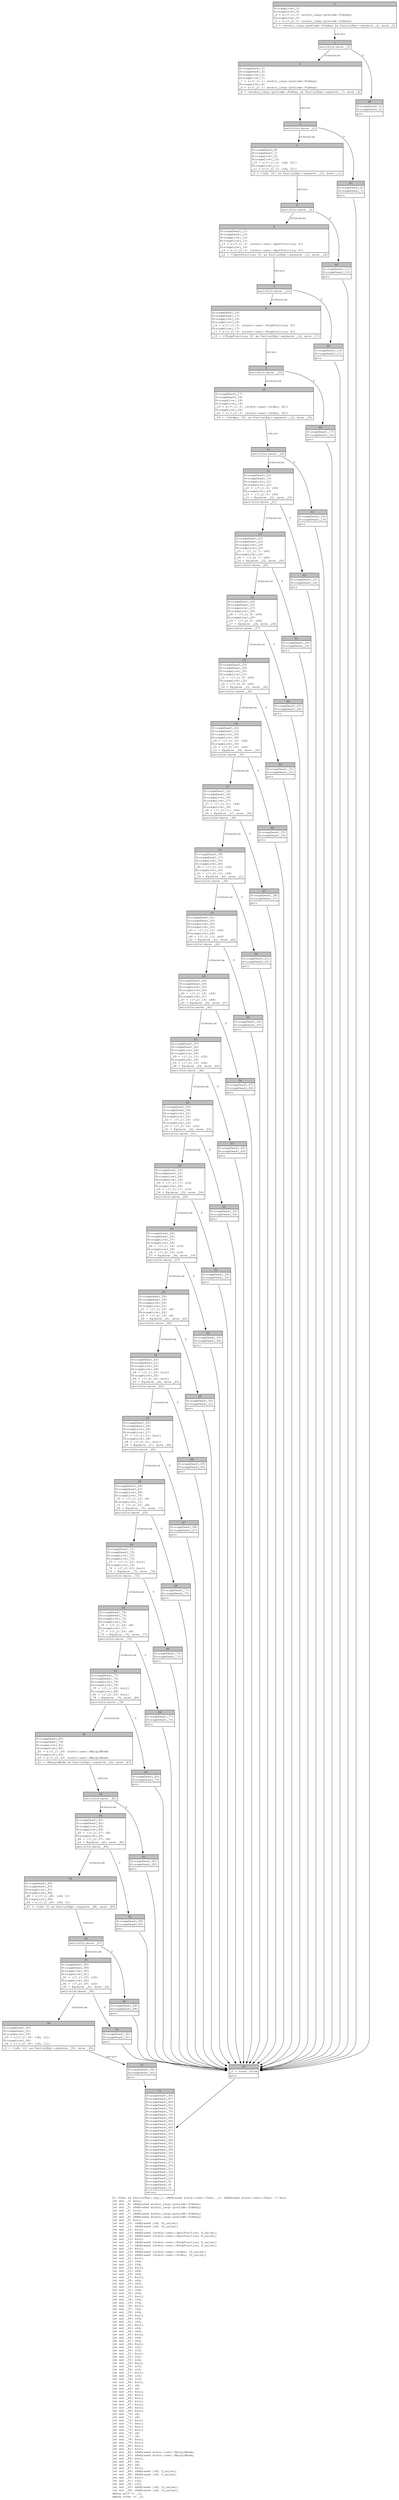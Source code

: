 digraph Mir_0_18392 {
    graph [fontname="Courier, monospace"];
    node [fontname="Courier, monospace"];
    edge [fontname="Courier, monospace"];
    label=<fn &lt;User as PartialEq&gt;::eq(_1: &amp;ReErased state::user::User, _2: &amp;ReErased state::user::User) -&gt; bool<br align="left"/>let mut _3: bool;<br align="left"/>let mut _4: &amp;ReErased anchor_lang::prelude::Pubkey;<br align="left"/>let mut _5: &amp;ReErased anchor_lang::prelude::Pubkey;<br align="left"/>let mut _6: bool;<br align="left"/>let mut _7: &amp;ReErased anchor_lang::prelude::Pubkey;<br align="left"/>let mut _8: &amp;ReErased anchor_lang::prelude::Pubkey;<br align="left"/>let mut _9: bool;<br align="left"/>let mut _10: &amp;ReErased [u8; 32_usize];<br align="left"/>let mut _11: &amp;ReErased [u8; 32_usize];<br align="left"/>let mut _12: bool;<br align="left"/>let mut _13: &amp;ReErased [state::user::SpotPosition; 8_usize];<br align="left"/>let mut _14: &amp;ReErased [state::user::SpotPosition; 8_usize];<br align="left"/>let mut _15: bool;<br align="left"/>let mut _16: &amp;ReErased [state::user::PerpPosition; 8_usize];<br align="left"/>let mut _17: &amp;ReErased [state::user::PerpPosition; 8_usize];<br align="left"/>let mut _18: bool;<br align="left"/>let mut _19: &amp;ReErased [state::user::Order; 32_usize];<br align="left"/>let mut _20: &amp;ReErased [state::user::Order; 32_usize];<br align="left"/>let mut _21: bool;<br align="left"/>let mut _22: i64;<br align="left"/>let mut _23: i64;<br align="left"/>let mut _24: bool;<br align="left"/>let mut _25: u64;<br align="left"/>let mut _26: u64;<br align="left"/>let mut _27: bool;<br align="left"/>let mut _28: u64;<br align="left"/>let mut _29: u64;<br align="left"/>let mut _30: bool;<br align="left"/>let mut _31: u64;<br align="left"/>let mut _32: u64;<br align="left"/>let mut _33: bool;<br align="left"/>let mut _34: i64;<br align="left"/>let mut _35: i64;<br align="left"/>let mut _36: bool;<br align="left"/>let mut _37: i64;<br align="left"/>let mut _38: i64;<br align="left"/>let mut _39: bool;<br align="left"/>let mut _40: i64;<br align="left"/>let mut _41: i64;<br align="left"/>let mut _42: bool;<br align="left"/>let mut _43: u64;<br align="left"/>let mut _44: u64;<br align="left"/>let mut _45: bool;<br align="left"/>let mut _46: u64;<br align="left"/>let mut _47: u64;<br align="left"/>let mut _48: bool;<br align="left"/>let mut _49: u32;<br align="left"/>let mut _50: u32;<br align="left"/>let mut _51: bool;<br align="left"/>let mut _52: u32;<br align="left"/>let mut _53: u32;<br align="left"/>let mut _54: bool;<br align="left"/>let mut _55: u16;<br align="left"/>let mut _56: u16;<br align="left"/>let mut _57: bool;<br align="left"/>let mut _58: u16;<br align="left"/>let mut _59: u16;<br align="left"/>let mut _60: bool;<br align="left"/>let mut _61: u8;<br align="left"/>let mut _62: u8;<br align="left"/>let mut _63: bool;<br align="left"/>let mut _64: bool;<br align="left"/>let mut _65: bool;<br align="left"/>let mut _66: bool;<br align="left"/>let mut _67: bool;<br align="left"/>let mut _68: bool;<br align="left"/>let mut _69: bool;<br align="left"/>let mut _70: u8;<br align="left"/>let mut _71: u8;<br align="left"/>let mut _72: bool;<br align="left"/>let mut _73: bool;<br align="left"/>let mut _74: bool;<br align="left"/>let mut _75: bool;<br align="left"/>let mut _76: u8;<br align="left"/>let mut _77: u8;<br align="left"/>let mut _78: bool;<br align="left"/>let mut _79: bool;<br align="left"/>let mut _80: bool;<br align="left"/>let mut _81: bool;<br align="left"/>let mut _82: &amp;ReErased state::user::MarginMode;<br align="left"/>let mut _83: &amp;ReErased state::user::MarginMode;<br align="left"/>let mut _84: bool;<br align="left"/>let mut _85: u8;<br align="left"/>let mut _86: u8;<br align="left"/>let mut _87: bool;<br align="left"/>let mut _88: &amp;ReErased [u8; 3_usize];<br align="left"/>let mut _89: &amp;ReErased [u8; 3_usize];<br align="left"/>let mut _90: bool;<br align="left"/>let mut _91: u32;<br align="left"/>let mut _92: u32;<br align="left"/>let mut _93: &amp;ReErased [u8; 12_usize];<br align="left"/>let mut _94: &amp;ReErased [u8; 12_usize];<br align="left"/>debug self =&gt; _1;<br align="left"/>debug other =&gt; _2;<br align="left"/>>;
    bb0__0_18392 [shape="none", label=<<table border="0" cellborder="1" cellspacing="0"><tr><td bgcolor="gray" align="center" colspan="1">0</td></tr><tr><td align="left" balign="left">StorageLive(_3)<br/>StorageLive(_4)<br/>_4 = &amp;((*_1).0: anchor_lang::prelude::Pubkey)<br/>StorageLive(_5)<br/>_5 = &amp;((*_2).0: anchor_lang::prelude::Pubkey)<br/></td></tr><tr><td align="left">_3 = &lt;anchor_lang::prelude::Pubkey as PartialEq&gt;::eq(move _4, move _5)</td></tr></table>>];
    bb1__0_18392 [shape="none", label=<<table border="0" cellborder="1" cellspacing="0"><tr><td bgcolor="gray" align="center" colspan="1">1</td></tr><tr><td align="left">switchInt(move _3)</td></tr></table>>];
    bb2__0_18392 [shape="none", label=<<table border="0" cellborder="1" cellspacing="0"><tr><td bgcolor="gray" align="center" colspan="1">2</td></tr><tr><td align="left" balign="left">StorageDead(_5)<br/>StorageDead(_4)<br/>StorageLive(_6)<br/>StorageLive(_7)<br/>_7 = &amp;((*_1).1: anchor_lang::prelude::Pubkey)<br/>StorageLive(_8)<br/>_8 = &amp;((*_2).1: anchor_lang::prelude::Pubkey)<br/></td></tr><tr><td align="left">_6 = &lt;anchor_lang::prelude::Pubkey as PartialEq&gt;::eq(move _7, move _8)</td></tr></table>>];
    bb3__0_18392 [shape="none", label=<<table border="0" cellborder="1" cellspacing="0"><tr><td bgcolor="gray" align="center" colspan="1">3</td></tr><tr><td align="left">switchInt(move _6)</td></tr></table>>];
    bb4__0_18392 [shape="none", label=<<table border="0" cellborder="1" cellspacing="0"><tr><td bgcolor="gray" align="center" colspan="1">4</td></tr><tr><td align="left" balign="left">StorageDead(_8)<br/>StorageDead(_7)<br/>StorageLive(_9)<br/>StorageLive(_10)<br/>_10 = &amp;((*_1).2: [u8; 32])<br/>StorageLive(_11)<br/>_11 = &amp;((*_2).2: [u8; 32])<br/></td></tr><tr><td align="left">_9 = &lt;[u8; 32] as PartialEq&gt;::eq(move _10, move _11)</td></tr></table>>];
    bb5__0_18392 [shape="none", label=<<table border="0" cellborder="1" cellspacing="0"><tr><td bgcolor="gray" align="center" colspan="1">5</td></tr><tr><td align="left">switchInt(move _9)</td></tr></table>>];
    bb6__0_18392 [shape="none", label=<<table border="0" cellborder="1" cellspacing="0"><tr><td bgcolor="gray" align="center" colspan="1">6</td></tr><tr><td align="left" balign="left">StorageDead(_11)<br/>StorageDead(_10)<br/>StorageLive(_12)<br/>StorageLive(_13)<br/>_13 = &amp;((*_1).3: [state::user::SpotPosition; 8])<br/>StorageLive(_14)<br/>_14 = &amp;((*_2).3: [state::user::SpotPosition; 8])<br/></td></tr><tr><td align="left">_12 = &lt;[SpotPosition; 8] as PartialEq&gt;::eq(move _13, move _14)</td></tr></table>>];
    bb7__0_18392 [shape="none", label=<<table border="0" cellborder="1" cellspacing="0"><tr><td bgcolor="gray" align="center" colspan="1">7</td></tr><tr><td align="left">switchInt(move _12)</td></tr></table>>];
    bb8__0_18392 [shape="none", label=<<table border="0" cellborder="1" cellspacing="0"><tr><td bgcolor="gray" align="center" colspan="1">8</td></tr><tr><td align="left" balign="left">StorageDead(_14)<br/>StorageDead(_13)<br/>StorageLive(_15)<br/>StorageLive(_16)<br/>_16 = &amp;((*_1).4: [state::user::PerpPosition; 8])<br/>StorageLive(_17)<br/>_17 = &amp;((*_2).4: [state::user::PerpPosition; 8])<br/></td></tr><tr><td align="left">_15 = &lt;[PerpPosition; 8] as PartialEq&gt;::eq(move _16, move _17)</td></tr></table>>];
    bb9__0_18392 [shape="none", label=<<table border="0" cellborder="1" cellspacing="0"><tr><td bgcolor="gray" align="center" colspan="1">9</td></tr><tr><td align="left">switchInt(move _15)</td></tr></table>>];
    bb10__0_18392 [shape="none", label=<<table border="0" cellborder="1" cellspacing="0"><tr><td bgcolor="gray" align="center" colspan="1">10</td></tr><tr><td align="left" balign="left">StorageDead(_17)<br/>StorageDead(_16)<br/>StorageLive(_18)<br/>StorageLive(_19)<br/>_19 = &amp;((*_1).5: [state::user::Order; 32])<br/>StorageLive(_20)<br/>_20 = &amp;((*_2).5: [state::user::Order; 32])<br/></td></tr><tr><td align="left">_18 = &lt;[Order; 32] as PartialEq&gt;::eq(move _19, move _20)</td></tr></table>>];
    bb11__0_18392 [shape="none", label=<<table border="0" cellborder="1" cellspacing="0"><tr><td bgcolor="gray" align="center" colspan="1">11</td></tr><tr><td align="left">switchInt(move _18)</td></tr></table>>];
    bb12__0_18392 [shape="none", label=<<table border="0" cellborder="1" cellspacing="0"><tr><td bgcolor="gray" align="center" colspan="1">12</td></tr><tr><td align="left" balign="left">StorageDead(_20)<br/>StorageDead(_19)<br/>StorageLive(_21)<br/>StorageLive(_22)<br/>_22 = ((*_1).6: i64)<br/>StorageLive(_23)<br/>_23 = ((*_2).6: i64)<br/>_21 = Eq(move _22, move _23)<br/></td></tr><tr><td align="left">switchInt(move _21)</td></tr></table>>];
    bb13__0_18392 [shape="none", label=<<table border="0" cellborder="1" cellspacing="0"><tr><td bgcolor="gray" align="center" colspan="1">13</td></tr><tr><td align="left" balign="left">StorageDead(_23)<br/>StorageDead(_22)<br/>StorageLive(_24)<br/>StorageLive(_25)<br/>_25 = ((*_1).7: u64)<br/>StorageLive(_26)<br/>_26 = ((*_2).7: u64)<br/>_24 = Eq(move _25, move _26)<br/></td></tr><tr><td align="left">switchInt(move _24)</td></tr></table>>];
    bb14__0_18392 [shape="none", label=<<table border="0" cellborder="1" cellspacing="0"><tr><td bgcolor="gray" align="center" colspan="1">14</td></tr><tr><td align="left" balign="left">StorageDead(_26)<br/>StorageDead(_25)<br/>StorageLive(_27)<br/>StorageLive(_28)<br/>_28 = ((*_1).8: u64)<br/>StorageLive(_29)<br/>_29 = ((*_2).8: u64)<br/>_27 = Eq(move _28, move _29)<br/></td></tr><tr><td align="left">switchInt(move _27)</td></tr></table>>];
    bb15__0_18392 [shape="none", label=<<table border="0" cellborder="1" cellspacing="0"><tr><td bgcolor="gray" align="center" colspan="1">15</td></tr><tr><td align="left" balign="left">StorageDead(_29)<br/>StorageDead(_28)<br/>StorageLive(_30)<br/>StorageLive(_31)<br/>_31 = ((*_1).9: u64)<br/>StorageLive(_32)<br/>_32 = ((*_2).9: u64)<br/>_30 = Eq(move _31, move _32)<br/></td></tr><tr><td align="left">switchInt(move _30)</td></tr></table>>];
    bb16__0_18392 [shape="none", label=<<table border="0" cellborder="1" cellspacing="0"><tr><td bgcolor="gray" align="center" colspan="1">16</td></tr><tr><td align="left" balign="left">StorageDead(_32)<br/>StorageDead(_31)<br/>StorageLive(_33)<br/>StorageLive(_34)<br/>_34 = ((*_1).10: i64)<br/>StorageLive(_35)<br/>_35 = ((*_2).10: i64)<br/>_33 = Eq(move _34, move _35)<br/></td></tr><tr><td align="left">switchInt(move _33)</td></tr></table>>];
    bb17__0_18392 [shape="none", label=<<table border="0" cellborder="1" cellspacing="0"><tr><td bgcolor="gray" align="center" colspan="1">17</td></tr><tr><td align="left" balign="left">StorageDead(_35)<br/>StorageDead(_34)<br/>StorageLive(_36)<br/>StorageLive(_37)<br/>_37 = ((*_1).11: i64)<br/>StorageLive(_38)<br/>_38 = ((*_2).11: i64)<br/>_36 = Eq(move _37, move _38)<br/></td></tr><tr><td align="left">switchInt(move _36)</td></tr></table>>];
    bb18__0_18392 [shape="none", label=<<table border="0" cellborder="1" cellspacing="0"><tr><td bgcolor="gray" align="center" colspan="1">18</td></tr><tr><td align="left" balign="left">StorageDead(_38)<br/>StorageDead(_37)<br/>StorageLive(_39)<br/>StorageLive(_40)<br/>_40 = ((*_1).12: i64)<br/>StorageLive(_41)<br/>_41 = ((*_2).12: i64)<br/>_39 = Eq(move _40, move _41)<br/></td></tr><tr><td align="left">switchInt(move _39)</td></tr></table>>];
    bb19__0_18392 [shape="none", label=<<table border="0" cellborder="1" cellspacing="0"><tr><td bgcolor="gray" align="center" colspan="1">19</td></tr><tr><td align="left" balign="left">StorageDead(_41)<br/>StorageDead(_40)<br/>StorageLive(_42)<br/>StorageLive(_43)<br/>_43 = ((*_1).13: u64)<br/>StorageLive(_44)<br/>_44 = ((*_2).13: u64)<br/>_42 = Eq(move _43, move _44)<br/></td></tr><tr><td align="left">switchInt(move _42)</td></tr></table>>];
    bb20__0_18392 [shape="none", label=<<table border="0" cellborder="1" cellspacing="0"><tr><td bgcolor="gray" align="center" colspan="1">20</td></tr><tr><td align="left" balign="left">StorageDead(_44)<br/>StorageDead(_43)<br/>StorageLive(_45)<br/>StorageLive(_46)<br/>_46 = ((*_1).14: u64)<br/>StorageLive(_47)<br/>_47 = ((*_2).14: u64)<br/>_45 = Eq(move _46, move _47)<br/></td></tr><tr><td align="left">switchInt(move _45)</td></tr></table>>];
    bb21__0_18392 [shape="none", label=<<table border="0" cellborder="1" cellspacing="0"><tr><td bgcolor="gray" align="center" colspan="1">21</td></tr><tr><td align="left" balign="left">StorageDead(_47)<br/>StorageDead(_46)<br/>StorageLive(_48)<br/>StorageLive(_49)<br/>_49 = ((*_1).15: u32)<br/>StorageLive(_50)<br/>_50 = ((*_2).15: u32)<br/>_48 = Eq(move _49, move _50)<br/></td></tr><tr><td align="left">switchInt(move _48)</td></tr></table>>];
    bb22__0_18392 [shape="none", label=<<table border="0" cellborder="1" cellspacing="0"><tr><td bgcolor="gray" align="center" colspan="1">22</td></tr><tr><td align="left" balign="left">StorageDead(_50)<br/>StorageDead(_49)<br/>StorageLive(_51)<br/>StorageLive(_52)<br/>_52 = ((*_1).16: u32)<br/>StorageLive(_53)<br/>_53 = ((*_2).16: u32)<br/>_51 = Eq(move _52, move _53)<br/></td></tr><tr><td align="left">switchInt(move _51)</td></tr></table>>];
    bb23__0_18392 [shape="none", label=<<table border="0" cellborder="1" cellspacing="0"><tr><td bgcolor="gray" align="center" colspan="1">23</td></tr><tr><td align="left" balign="left">StorageDead(_53)<br/>StorageDead(_52)<br/>StorageLive(_54)<br/>StorageLive(_55)<br/>_55 = ((*_1).17: u16)<br/>StorageLive(_56)<br/>_56 = ((*_2).17: u16)<br/>_54 = Eq(move _55, move _56)<br/></td></tr><tr><td align="left">switchInt(move _54)</td></tr></table>>];
    bb24__0_18392 [shape="none", label=<<table border="0" cellborder="1" cellspacing="0"><tr><td bgcolor="gray" align="center" colspan="1">24</td></tr><tr><td align="left" balign="left">StorageDead(_56)<br/>StorageDead(_55)<br/>StorageLive(_57)<br/>StorageLive(_58)<br/>_58 = ((*_1).18: u16)<br/>StorageLive(_59)<br/>_59 = ((*_2).18: u16)<br/>_57 = Eq(move _58, move _59)<br/></td></tr><tr><td align="left">switchInt(move _57)</td></tr></table>>];
    bb25__0_18392 [shape="none", label=<<table border="0" cellborder="1" cellspacing="0"><tr><td bgcolor="gray" align="center" colspan="1">25</td></tr><tr><td align="left" balign="left">StorageDead(_59)<br/>StorageDead(_58)<br/>StorageLive(_60)<br/>StorageLive(_61)<br/>_61 = ((*_1).19: u8)<br/>StorageLive(_62)<br/>_62 = ((*_2).19: u8)<br/>_60 = Eq(move _61, move _62)<br/></td></tr><tr><td align="left">switchInt(move _60)</td></tr></table>>];
    bb26__0_18392 [shape="none", label=<<table border="0" cellborder="1" cellspacing="0"><tr><td bgcolor="gray" align="center" colspan="1">26</td></tr><tr><td align="left" balign="left">StorageDead(_62)<br/>StorageDead(_61)<br/>StorageLive(_63)<br/>StorageLive(_64)<br/>_64 = ((*_1).20: bool)<br/>StorageLive(_65)<br/>_65 = ((*_2).20: bool)<br/>_63 = Eq(move _64, move _65)<br/></td></tr><tr><td align="left">switchInt(move _63)</td></tr></table>>];
    bb27__0_18392 [shape="none", label=<<table border="0" cellborder="1" cellspacing="0"><tr><td bgcolor="gray" align="center" colspan="1">27</td></tr><tr><td align="left" balign="left">StorageDead(_65)<br/>StorageDead(_64)<br/>StorageLive(_66)<br/>StorageLive(_67)<br/>_67 = ((*_1).21: bool)<br/>StorageLive(_68)<br/>_68 = ((*_2).21: bool)<br/>_66 = Eq(move _67, move _68)<br/></td></tr><tr><td align="left">switchInt(move _66)</td></tr></table>>];
    bb28__0_18392 [shape="none", label=<<table border="0" cellborder="1" cellspacing="0"><tr><td bgcolor="gray" align="center" colspan="1">28</td></tr><tr><td align="left" balign="left">StorageDead(_68)<br/>StorageDead(_67)<br/>StorageLive(_69)<br/>StorageLive(_70)<br/>_70 = ((*_1).22: u8)<br/>StorageLive(_71)<br/>_71 = ((*_2).22: u8)<br/>_69 = Eq(move _70, move _71)<br/></td></tr><tr><td align="left">switchInt(move _69)</td></tr></table>>];
    bb29__0_18392 [shape="none", label=<<table border="0" cellborder="1" cellspacing="0"><tr><td bgcolor="gray" align="center" colspan="1">29</td></tr><tr><td align="left" balign="left">StorageDead(_71)<br/>StorageDead(_70)<br/>StorageLive(_72)<br/>StorageLive(_73)<br/>_73 = ((*_1).23: bool)<br/>StorageLive(_74)<br/>_74 = ((*_2).23: bool)<br/>_72 = Eq(move _73, move _74)<br/></td></tr><tr><td align="left">switchInt(move _72)</td></tr></table>>];
    bb30__0_18392 [shape="none", label=<<table border="0" cellborder="1" cellspacing="0"><tr><td bgcolor="gray" align="center" colspan="1">30</td></tr><tr><td align="left" balign="left">StorageDead(_74)<br/>StorageDead(_73)<br/>StorageLive(_75)<br/>StorageLive(_76)<br/>_76 = ((*_1).24: u8)<br/>StorageLive(_77)<br/>_77 = ((*_2).24: u8)<br/>_75 = Eq(move _76, move _77)<br/></td></tr><tr><td align="left">switchInt(move _75)</td></tr></table>>];
    bb31__0_18392 [shape="none", label=<<table border="0" cellborder="1" cellspacing="0"><tr><td bgcolor="gray" align="center" colspan="1">31</td></tr><tr><td align="left" balign="left">StorageDead(_77)<br/>StorageDead(_76)<br/>StorageLive(_78)<br/>StorageLive(_79)<br/>_79 = ((*_1).25: bool)<br/>StorageLive(_80)<br/>_80 = ((*_2).25: bool)<br/>_78 = Eq(move _79, move _80)<br/></td></tr><tr><td align="left">switchInt(move _78)</td></tr></table>>];
    bb32__0_18392 [shape="none", label=<<table border="0" cellborder="1" cellspacing="0"><tr><td bgcolor="gray" align="center" colspan="1">32</td></tr><tr><td align="left" balign="left">StorageDead(_80)<br/>StorageDead(_79)<br/>StorageLive(_81)<br/>StorageLive(_82)<br/>_82 = &amp;((*_1).26: state::user::MarginMode)<br/>StorageLive(_83)<br/>_83 = &amp;((*_2).26: state::user::MarginMode)<br/></td></tr><tr><td align="left">_81 = &lt;MarginMode as PartialEq&gt;::eq(move _82, move _83)</td></tr></table>>];
    bb33__0_18392 [shape="none", label=<<table border="0" cellborder="1" cellspacing="0"><tr><td bgcolor="gray" align="center" colspan="1">33</td></tr><tr><td align="left">switchInt(move _81)</td></tr></table>>];
    bb34__0_18392 [shape="none", label=<<table border="0" cellborder="1" cellspacing="0"><tr><td bgcolor="gray" align="center" colspan="1">34</td></tr><tr><td align="left" balign="left">StorageDead(_83)<br/>StorageDead(_82)<br/>StorageLive(_84)<br/>StorageLive(_85)<br/>_85 = ((*_1).27: u8)<br/>StorageLive(_86)<br/>_86 = ((*_2).27: u8)<br/>_84 = Eq(move _85, move _86)<br/></td></tr><tr><td align="left">switchInt(move _84)</td></tr></table>>];
    bb35__0_18392 [shape="none", label=<<table border="0" cellborder="1" cellspacing="0"><tr><td bgcolor="gray" align="center" colspan="1">35</td></tr><tr><td align="left" balign="left">StorageDead(_86)<br/>StorageDead(_85)<br/>StorageLive(_87)<br/>StorageLive(_88)<br/>_88 = &amp;((*_1).28: [u8; 3])<br/>StorageLive(_89)<br/>_89 = &amp;((*_2).28: [u8; 3])<br/></td></tr><tr><td align="left">_87 = &lt;[u8; 3] as PartialEq&gt;::eq(move _88, move _89)</td></tr></table>>];
    bb36__0_18392 [shape="none", label=<<table border="0" cellborder="1" cellspacing="0"><tr><td bgcolor="gray" align="center" colspan="1">36</td></tr><tr><td align="left">switchInt(move _87)</td></tr></table>>];
    bb37__0_18392 [shape="none", label=<<table border="0" cellborder="1" cellspacing="0"><tr><td bgcolor="gray" align="center" colspan="1">37</td></tr><tr><td align="left" balign="left">StorageDead(_89)<br/>StorageDead(_88)<br/>StorageLive(_90)<br/>StorageLive(_91)<br/>_91 = ((*_1).29: u32)<br/>StorageLive(_92)<br/>_92 = ((*_2).29: u32)<br/>_90 = Eq(move _91, move _92)<br/></td></tr><tr><td align="left">switchInt(move _90)</td></tr></table>>];
    bb38__0_18392 [shape="none", label=<<table border="0" cellborder="1" cellspacing="0"><tr><td bgcolor="gray" align="center" colspan="1">38</td></tr><tr><td align="left" balign="left">StorageDead(_92)<br/>StorageDead(_91)<br/>StorageLive(_93)<br/>_93 = &amp;((*_1).30: [u8; 12])<br/>StorageLive(_94)<br/>_94 = &amp;((*_2).30: [u8; 12])<br/></td></tr><tr><td align="left">_0 = &lt;[u8; 12] as PartialEq&gt;::eq(move _93, move _94)</td></tr></table>>];
    bb39__0_18392 [shape="none", label=<<table border="0" cellborder="1" cellspacing="0"><tr><td bgcolor="gray" align="center" colspan="1">39</td></tr><tr><td align="left" balign="left">StorageDead(_92)<br/>StorageDead(_91)<br/></td></tr><tr><td align="left">goto</td></tr></table>>];
    bb40__0_18392 [shape="none", label=<<table border="0" cellborder="1" cellspacing="0"><tr><td bgcolor="gray" align="center" colspan="1">40</td></tr><tr><td align="left" balign="left">StorageDead(_89)<br/>StorageDead(_88)<br/></td></tr><tr><td align="left">goto</td></tr></table>>];
    bb41__0_18392 [shape="none", label=<<table border="0" cellborder="1" cellspacing="0"><tr><td bgcolor="gray" align="center" colspan="1">41</td></tr><tr><td align="left" balign="left">StorageDead(_86)<br/>StorageDead(_85)<br/></td></tr><tr><td align="left">goto</td></tr></table>>];
    bb42__0_18392 [shape="none", label=<<table border="0" cellborder="1" cellspacing="0"><tr><td bgcolor="gray" align="center" colspan="1">42</td></tr><tr><td align="left" balign="left">StorageDead(_83)<br/>StorageDead(_82)<br/></td></tr><tr><td align="left">goto</td></tr></table>>];
    bb43__0_18392 [shape="none", label=<<table border="0" cellborder="1" cellspacing="0"><tr><td bgcolor="gray" align="center" colspan="1">43</td></tr><tr><td align="left" balign="left">StorageDead(_80)<br/>StorageDead(_79)<br/></td></tr><tr><td align="left">goto</td></tr></table>>];
    bb44__0_18392 [shape="none", label=<<table border="0" cellborder="1" cellspacing="0"><tr><td bgcolor="gray" align="center" colspan="1">44</td></tr><tr><td align="left" balign="left">StorageDead(_77)<br/>StorageDead(_76)<br/></td></tr><tr><td align="left">goto</td></tr></table>>];
    bb45__0_18392 [shape="none", label=<<table border="0" cellborder="1" cellspacing="0"><tr><td bgcolor="gray" align="center" colspan="1">45</td></tr><tr><td align="left" balign="left">StorageDead(_74)<br/>StorageDead(_73)<br/></td></tr><tr><td align="left">goto</td></tr></table>>];
    bb46__0_18392 [shape="none", label=<<table border="0" cellborder="1" cellspacing="0"><tr><td bgcolor="gray" align="center" colspan="1">46</td></tr><tr><td align="left" balign="left">StorageDead(_71)<br/>StorageDead(_70)<br/></td></tr><tr><td align="left">goto</td></tr></table>>];
    bb47__0_18392 [shape="none", label=<<table border="0" cellborder="1" cellspacing="0"><tr><td bgcolor="gray" align="center" colspan="1">47</td></tr><tr><td align="left" balign="left">StorageDead(_68)<br/>StorageDead(_67)<br/></td></tr><tr><td align="left">goto</td></tr></table>>];
    bb48__0_18392 [shape="none", label=<<table border="0" cellborder="1" cellspacing="0"><tr><td bgcolor="gray" align="center" colspan="1">48</td></tr><tr><td align="left" balign="left">StorageDead(_65)<br/>StorageDead(_64)<br/></td></tr><tr><td align="left">goto</td></tr></table>>];
    bb49__0_18392 [shape="none", label=<<table border="0" cellborder="1" cellspacing="0"><tr><td bgcolor="gray" align="center" colspan="1">49</td></tr><tr><td align="left" balign="left">StorageDead(_62)<br/>StorageDead(_61)<br/></td></tr><tr><td align="left">goto</td></tr></table>>];
    bb50__0_18392 [shape="none", label=<<table border="0" cellborder="1" cellspacing="0"><tr><td bgcolor="gray" align="center" colspan="1">50</td></tr><tr><td align="left" balign="left">StorageDead(_59)<br/>StorageDead(_58)<br/></td></tr><tr><td align="left">goto</td></tr></table>>];
    bb51__0_18392 [shape="none", label=<<table border="0" cellborder="1" cellspacing="0"><tr><td bgcolor="gray" align="center" colspan="1">51</td></tr><tr><td align="left" balign="left">StorageDead(_56)<br/>StorageDead(_55)<br/></td></tr><tr><td align="left">goto</td></tr></table>>];
    bb52__0_18392 [shape="none", label=<<table border="0" cellborder="1" cellspacing="0"><tr><td bgcolor="gray" align="center" colspan="1">52</td></tr><tr><td align="left" balign="left">StorageDead(_53)<br/>StorageDead(_52)<br/></td></tr><tr><td align="left">goto</td></tr></table>>];
    bb53__0_18392 [shape="none", label=<<table border="0" cellborder="1" cellspacing="0"><tr><td bgcolor="gray" align="center" colspan="1">53</td></tr><tr><td align="left" balign="left">StorageDead(_50)<br/>StorageDead(_49)<br/></td></tr><tr><td align="left">goto</td></tr></table>>];
    bb54__0_18392 [shape="none", label=<<table border="0" cellborder="1" cellspacing="0"><tr><td bgcolor="gray" align="center" colspan="1">54</td></tr><tr><td align="left" balign="left">StorageDead(_47)<br/>StorageDead(_46)<br/></td></tr><tr><td align="left">goto</td></tr></table>>];
    bb55__0_18392 [shape="none", label=<<table border="0" cellborder="1" cellspacing="0"><tr><td bgcolor="gray" align="center" colspan="1">55</td></tr><tr><td align="left" balign="left">StorageDead(_44)<br/>StorageDead(_43)<br/></td></tr><tr><td align="left">goto</td></tr></table>>];
    bb56__0_18392 [shape="none", label=<<table border="0" cellborder="1" cellspacing="0"><tr><td bgcolor="gray" align="center" colspan="1">56</td></tr><tr><td align="left" balign="left">StorageDead(_41)<br/>StorageDead(_40)<br/></td></tr><tr><td align="left">goto</td></tr></table>>];
    bb57__0_18392 [shape="none", label=<<table border="0" cellborder="1" cellspacing="0"><tr><td bgcolor="gray" align="center" colspan="1">57</td></tr><tr><td align="left" balign="left">StorageDead(_38)<br/>StorageDead(_37)<br/></td></tr><tr><td align="left">goto</td></tr></table>>];
    bb58__0_18392 [shape="none", label=<<table border="0" cellborder="1" cellspacing="0"><tr><td bgcolor="gray" align="center" colspan="1">58</td></tr><tr><td align="left" balign="left">StorageDead(_35)<br/>StorageDead(_34)<br/></td></tr><tr><td align="left">goto</td></tr></table>>];
    bb59__0_18392 [shape="none", label=<<table border="0" cellborder="1" cellspacing="0"><tr><td bgcolor="gray" align="center" colspan="1">59</td></tr><tr><td align="left" balign="left">StorageDead(_32)<br/>StorageDead(_31)<br/></td></tr><tr><td align="left">goto</td></tr></table>>];
    bb60__0_18392 [shape="none", label=<<table border="0" cellborder="1" cellspacing="0"><tr><td bgcolor="gray" align="center" colspan="1">60</td></tr><tr><td align="left" balign="left">StorageDead(_29)<br/>StorageDead(_28)<br/></td></tr><tr><td align="left">goto</td></tr></table>>];
    bb61__0_18392 [shape="none", label=<<table border="0" cellborder="1" cellspacing="0"><tr><td bgcolor="gray" align="center" colspan="1">61</td></tr><tr><td align="left" balign="left">StorageDead(_26)<br/>StorageDead(_25)<br/></td></tr><tr><td align="left">goto</td></tr></table>>];
    bb62__0_18392 [shape="none", label=<<table border="0" cellborder="1" cellspacing="0"><tr><td bgcolor="gray" align="center" colspan="1">62</td></tr><tr><td align="left" balign="left">StorageDead(_23)<br/>StorageDead(_22)<br/></td></tr><tr><td align="left">goto</td></tr></table>>];
    bb63__0_18392 [shape="none", label=<<table border="0" cellborder="1" cellspacing="0"><tr><td bgcolor="gray" align="center" colspan="1">63</td></tr><tr><td align="left" balign="left">StorageDead(_20)<br/>StorageDead(_19)<br/></td></tr><tr><td align="left">goto</td></tr></table>>];
    bb64__0_18392 [shape="none", label=<<table border="0" cellborder="1" cellspacing="0"><tr><td bgcolor="gray" align="center" colspan="1">64</td></tr><tr><td align="left" balign="left">StorageDead(_17)<br/>StorageDead(_16)<br/></td></tr><tr><td align="left">goto</td></tr></table>>];
    bb65__0_18392 [shape="none", label=<<table border="0" cellborder="1" cellspacing="0"><tr><td bgcolor="gray" align="center" colspan="1">65</td></tr><tr><td align="left" balign="left">StorageDead(_14)<br/>StorageDead(_13)<br/></td></tr><tr><td align="left">goto</td></tr></table>>];
    bb66__0_18392 [shape="none", label=<<table border="0" cellborder="1" cellspacing="0"><tr><td bgcolor="gray" align="center" colspan="1">66</td></tr><tr><td align="left" balign="left">StorageDead(_11)<br/>StorageDead(_10)<br/></td></tr><tr><td align="left">goto</td></tr></table>>];
    bb67__0_18392 [shape="none", label=<<table border="0" cellborder="1" cellspacing="0"><tr><td bgcolor="gray" align="center" colspan="1">67</td></tr><tr><td align="left" balign="left">StorageDead(_8)<br/>StorageDead(_7)<br/></td></tr><tr><td align="left">goto</td></tr></table>>];
    bb68__0_18392 [shape="none", label=<<table border="0" cellborder="1" cellspacing="0"><tr><td bgcolor="gray" align="center" colspan="1">68</td></tr><tr><td align="left" balign="left">StorageDead(_5)<br/>StorageDead(_4)<br/></td></tr><tr><td align="left">goto</td></tr></table>>];
    bb69__0_18392 [shape="none", label=<<table border="0" cellborder="1" cellspacing="0"><tr><td bgcolor="gray" align="center" colspan="1">69</td></tr><tr><td align="left" balign="left">_0 = const false<br/></td></tr><tr><td align="left">goto</td></tr></table>>];
    bb70__0_18392 [shape="none", label=<<table border="0" cellborder="1" cellspacing="0"><tr><td bgcolor="gray" align="center" colspan="1">70</td></tr><tr><td align="left" balign="left">StorageDead(_94)<br/>StorageDead(_93)<br/></td></tr><tr><td align="left">goto</td></tr></table>>];
    bb71__0_18392 [shape="none", label=<<table border="0" cellborder="1" cellspacing="0"><tr><td bgcolor="gray" align="center" colspan="1">71</td></tr><tr><td align="left" balign="left">StorageDead(_90)<br/>StorageDead(_87)<br/>StorageDead(_84)<br/>StorageDead(_81)<br/>StorageDead(_78)<br/>StorageDead(_75)<br/>StorageDead(_72)<br/>StorageDead(_69)<br/>StorageDead(_66)<br/>StorageDead(_63)<br/>StorageDead(_60)<br/>StorageDead(_57)<br/>StorageDead(_54)<br/>StorageDead(_51)<br/>StorageDead(_48)<br/>StorageDead(_45)<br/>StorageDead(_42)<br/>StorageDead(_39)<br/>StorageDead(_36)<br/>StorageDead(_33)<br/>StorageDead(_30)<br/>StorageDead(_27)<br/>StorageDead(_24)<br/>StorageDead(_21)<br/>StorageDead(_18)<br/>StorageDead(_15)<br/>StorageDead(_12)<br/>StorageDead(_9)<br/>StorageDead(_6)<br/>StorageDead(_3)<br/></td></tr><tr><td align="left">return</td></tr></table>>];
    bb0__0_18392 -> bb1__0_18392 [label="return"];
    bb1__0_18392 -> bb68__0_18392 [label="0"];
    bb1__0_18392 -> bb2__0_18392 [label="otherwise"];
    bb2__0_18392 -> bb3__0_18392 [label="return"];
    bb3__0_18392 -> bb67__0_18392 [label="0"];
    bb3__0_18392 -> bb4__0_18392 [label="otherwise"];
    bb4__0_18392 -> bb5__0_18392 [label="return"];
    bb5__0_18392 -> bb66__0_18392 [label="0"];
    bb5__0_18392 -> bb6__0_18392 [label="otherwise"];
    bb6__0_18392 -> bb7__0_18392 [label="return"];
    bb7__0_18392 -> bb65__0_18392 [label="0"];
    bb7__0_18392 -> bb8__0_18392 [label="otherwise"];
    bb8__0_18392 -> bb9__0_18392 [label="return"];
    bb9__0_18392 -> bb64__0_18392 [label="0"];
    bb9__0_18392 -> bb10__0_18392 [label="otherwise"];
    bb10__0_18392 -> bb11__0_18392 [label="return"];
    bb11__0_18392 -> bb63__0_18392 [label="0"];
    bb11__0_18392 -> bb12__0_18392 [label="otherwise"];
    bb12__0_18392 -> bb62__0_18392 [label="0"];
    bb12__0_18392 -> bb13__0_18392 [label="otherwise"];
    bb13__0_18392 -> bb61__0_18392 [label="0"];
    bb13__0_18392 -> bb14__0_18392 [label="otherwise"];
    bb14__0_18392 -> bb60__0_18392 [label="0"];
    bb14__0_18392 -> bb15__0_18392 [label="otherwise"];
    bb15__0_18392 -> bb59__0_18392 [label="0"];
    bb15__0_18392 -> bb16__0_18392 [label="otherwise"];
    bb16__0_18392 -> bb58__0_18392 [label="0"];
    bb16__0_18392 -> bb17__0_18392 [label="otherwise"];
    bb17__0_18392 -> bb57__0_18392 [label="0"];
    bb17__0_18392 -> bb18__0_18392 [label="otherwise"];
    bb18__0_18392 -> bb56__0_18392 [label="0"];
    bb18__0_18392 -> bb19__0_18392 [label="otherwise"];
    bb19__0_18392 -> bb55__0_18392 [label="0"];
    bb19__0_18392 -> bb20__0_18392 [label="otherwise"];
    bb20__0_18392 -> bb54__0_18392 [label="0"];
    bb20__0_18392 -> bb21__0_18392 [label="otherwise"];
    bb21__0_18392 -> bb53__0_18392 [label="0"];
    bb21__0_18392 -> bb22__0_18392 [label="otherwise"];
    bb22__0_18392 -> bb52__0_18392 [label="0"];
    bb22__0_18392 -> bb23__0_18392 [label="otherwise"];
    bb23__0_18392 -> bb51__0_18392 [label="0"];
    bb23__0_18392 -> bb24__0_18392 [label="otherwise"];
    bb24__0_18392 -> bb50__0_18392 [label="0"];
    bb24__0_18392 -> bb25__0_18392 [label="otherwise"];
    bb25__0_18392 -> bb49__0_18392 [label="0"];
    bb25__0_18392 -> bb26__0_18392 [label="otherwise"];
    bb26__0_18392 -> bb48__0_18392 [label="0"];
    bb26__0_18392 -> bb27__0_18392 [label="otherwise"];
    bb27__0_18392 -> bb47__0_18392 [label="0"];
    bb27__0_18392 -> bb28__0_18392 [label="otherwise"];
    bb28__0_18392 -> bb46__0_18392 [label="0"];
    bb28__0_18392 -> bb29__0_18392 [label="otherwise"];
    bb29__0_18392 -> bb45__0_18392 [label="0"];
    bb29__0_18392 -> bb30__0_18392 [label="otherwise"];
    bb30__0_18392 -> bb44__0_18392 [label="0"];
    bb30__0_18392 -> bb31__0_18392 [label="otherwise"];
    bb31__0_18392 -> bb43__0_18392 [label="0"];
    bb31__0_18392 -> bb32__0_18392 [label="otherwise"];
    bb32__0_18392 -> bb33__0_18392 [label="return"];
    bb33__0_18392 -> bb42__0_18392 [label="0"];
    bb33__0_18392 -> bb34__0_18392 [label="otherwise"];
    bb34__0_18392 -> bb41__0_18392 [label="0"];
    bb34__0_18392 -> bb35__0_18392 [label="otherwise"];
    bb35__0_18392 -> bb36__0_18392 [label="return"];
    bb36__0_18392 -> bb40__0_18392 [label="0"];
    bb36__0_18392 -> bb37__0_18392 [label="otherwise"];
    bb37__0_18392 -> bb39__0_18392 [label="0"];
    bb37__0_18392 -> bb38__0_18392 [label="otherwise"];
    bb38__0_18392 -> bb70__0_18392 [label="return"];
    bb39__0_18392 -> bb69__0_18392 [label=""];
    bb40__0_18392 -> bb69__0_18392 [label=""];
    bb41__0_18392 -> bb69__0_18392 [label=""];
    bb42__0_18392 -> bb69__0_18392 [label=""];
    bb43__0_18392 -> bb69__0_18392 [label=""];
    bb44__0_18392 -> bb69__0_18392 [label=""];
    bb45__0_18392 -> bb69__0_18392 [label=""];
    bb46__0_18392 -> bb69__0_18392 [label=""];
    bb47__0_18392 -> bb69__0_18392 [label=""];
    bb48__0_18392 -> bb69__0_18392 [label=""];
    bb49__0_18392 -> bb69__0_18392 [label=""];
    bb50__0_18392 -> bb69__0_18392 [label=""];
    bb51__0_18392 -> bb69__0_18392 [label=""];
    bb52__0_18392 -> bb69__0_18392 [label=""];
    bb53__0_18392 -> bb69__0_18392 [label=""];
    bb54__0_18392 -> bb69__0_18392 [label=""];
    bb55__0_18392 -> bb69__0_18392 [label=""];
    bb56__0_18392 -> bb69__0_18392 [label=""];
    bb57__0_18392 -> bb69__0_18392 [label=""];
    bb58__0_18392 -> bb69__0_18392 [label=""];
    bb59__0_18392 -> bb69__0_18392 [label=""];
    bb60__0_18392 -> bb69__0_18392 [label=""];
    bb61__0_18392 -> bb69__0_18392 [label=""];
    bb62__0_18392 -> bb69__0_18392 [label=""];
    bb63__0_18392 -> bb69__0_18392 [label=""];
    bb64__0_18392 -> bb69__0_18392 [label=""];
    bb65__0_18392 -> bb69__0_18392 [label=""];
    bb66__0_18392 -> bb69__0_18392 [label=""];
    bb67__0_18392 -> bb69__0_18392 [label=""];
    bb68__0_18392 -> bb69__0_18392 [label=""];
    bb69__0_18392 -> bb71__0_18392 [label=""];
    bb70__0_18392 -> bb71__0_18392 [label=""];
}
